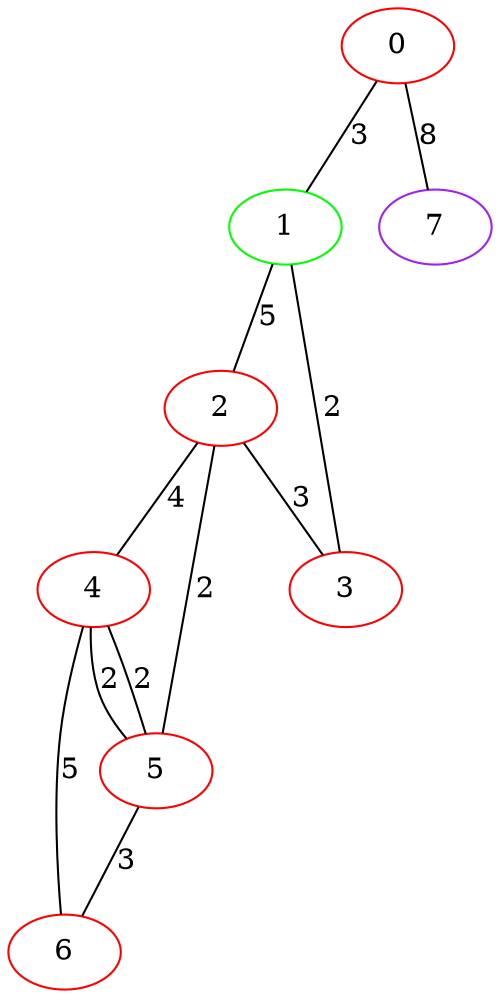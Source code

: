 graph "" {
0 [color=red, weight=1];
1 [color=green, weight=2];
2 [color=red, weight=1];
3 [color=red, weight=1];
4 [color=red, weight=1];
5 [color=red, weight=1];
6 [color=red, weight=1];
7 [color=purple, weight=4];
0 -- 1  [key=0, label=3];
0 -- 7  [key=0, label=8];
1 -- 2  [key=0, label=5];
1 -- 3  [key=0, label=2];
2 -- 3  [key=0, label=3];
2 -- 4  [key=0, label=4];
2 -- 5  [key=0, label=2];
4 -- 5  [key=0, label=2];
4 -- 5  [key=1, label=2];
4 -- 6  [key=0, label=5];
5 -- 6  [key=0, label=3];
}
